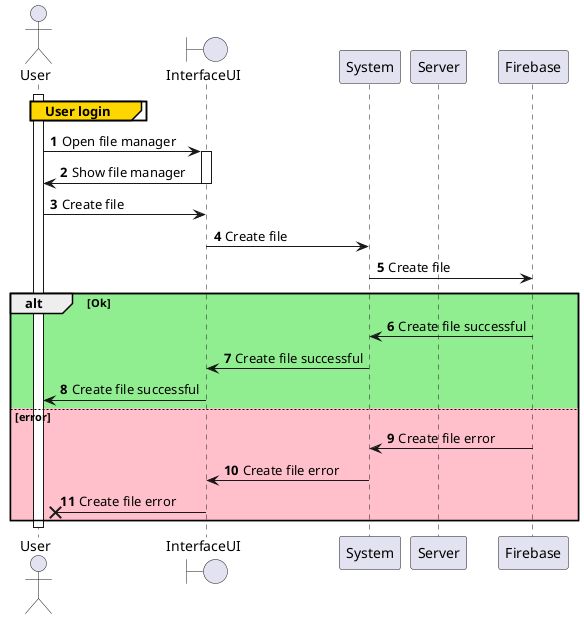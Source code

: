 @startuml
'https://plantuml.com/sequence-diagram

autonumber

actor User
boundary InterfaceUI
participant System
participant Server
participant Firebase

activate User
group#Gold User login

end

User -> InterfaceUI: Open file manager
activate InterfaceUI
User <- InterfaceUI: Show file manager
deactivate InterfaceUI

User -> InterfaceUI: Create file
InterfaceUI -> System: Create file
System -> Firebase: Create file

alt #LightGreen Ok
  System <- Firebase: Create file successful
  InterfaceUI <- System: Create file successful
  User <- InterfaceUI: Create file successful
else #Pink error
  System <- Firebase: Create file error
  InterfaceUI <- System: Create file error
  User x<- InterfaceUI: Create file error
end

deactivate User

@enduml
